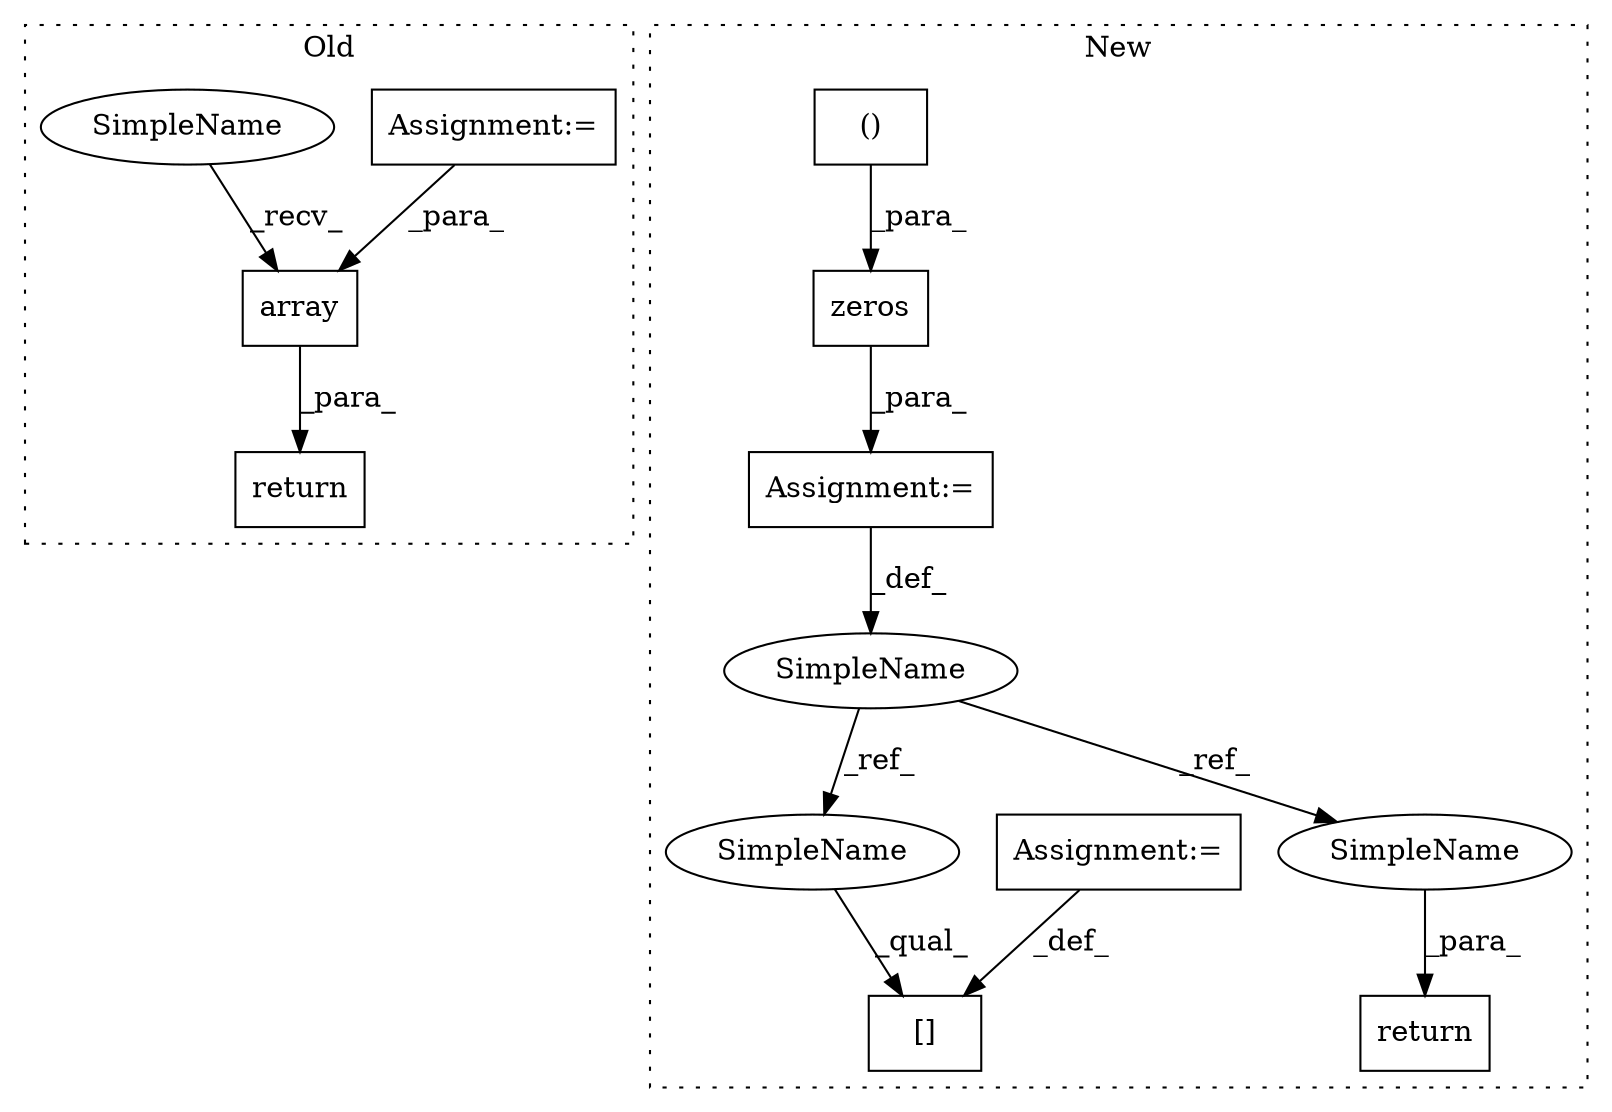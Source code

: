 digraph G {
subgraph cluster0 {
8 [label="array" a="32" s="11815,11934" l="17,-5" shape="box"];
9 [label="Assignment:=" a="7" s="11900" l="26" shape="box"];
10 [label="return" a="41" s="11802" l="7" shape="box"];
11 [label="SimpleName" a="42" s="11809" l="5" shape="ellipse"];
label = "Old";
style="dotted";
}
subgraph cluster1 {
1 [label="return" a="41" s="22524" l="7" shape="box"];
2 [label="Assignment:=" a="7" s="22216" l="1" shape="box"];
3 [label="[]" a="2" s="22445,22486" l="11,2" shape="box"];
4 [label="Assignment:=" a="7" s="22386" l="1" shape="box"];
5 [label="zeros" a="32" s="22223,22273" l="11,2" shape="box"];
6 [label="SimpleName" a="42" s="22213" l="3" shape="ellipse"];
7 [label="()" a="106" s="22234" l="39" shape="box"];
12 [label="SimpleName" a="42" s="22445" l="3" shape="ellipse"];
13 [label="SimpleName" a="42" s="22531" l="3" shape="ellipse"];
label = "New";
style="dotted";
}
2 -> 6 [label="_def_"];
4 -> 3 [label="_def_"];
5 -> 2 [label="_para_"];
6 -> 12 [label="_ref_"];
6 -> 13 [label="_ref_"];
7 -> 5 [label="_para_"];
8 -> 10 [label="_para_"];
9 -> 8 [label="_para_"];
11 -> 8 [label="_recv_"];
12 -> 3 [label="_qual_"];
13 -> 1 [label="_para_"];
}